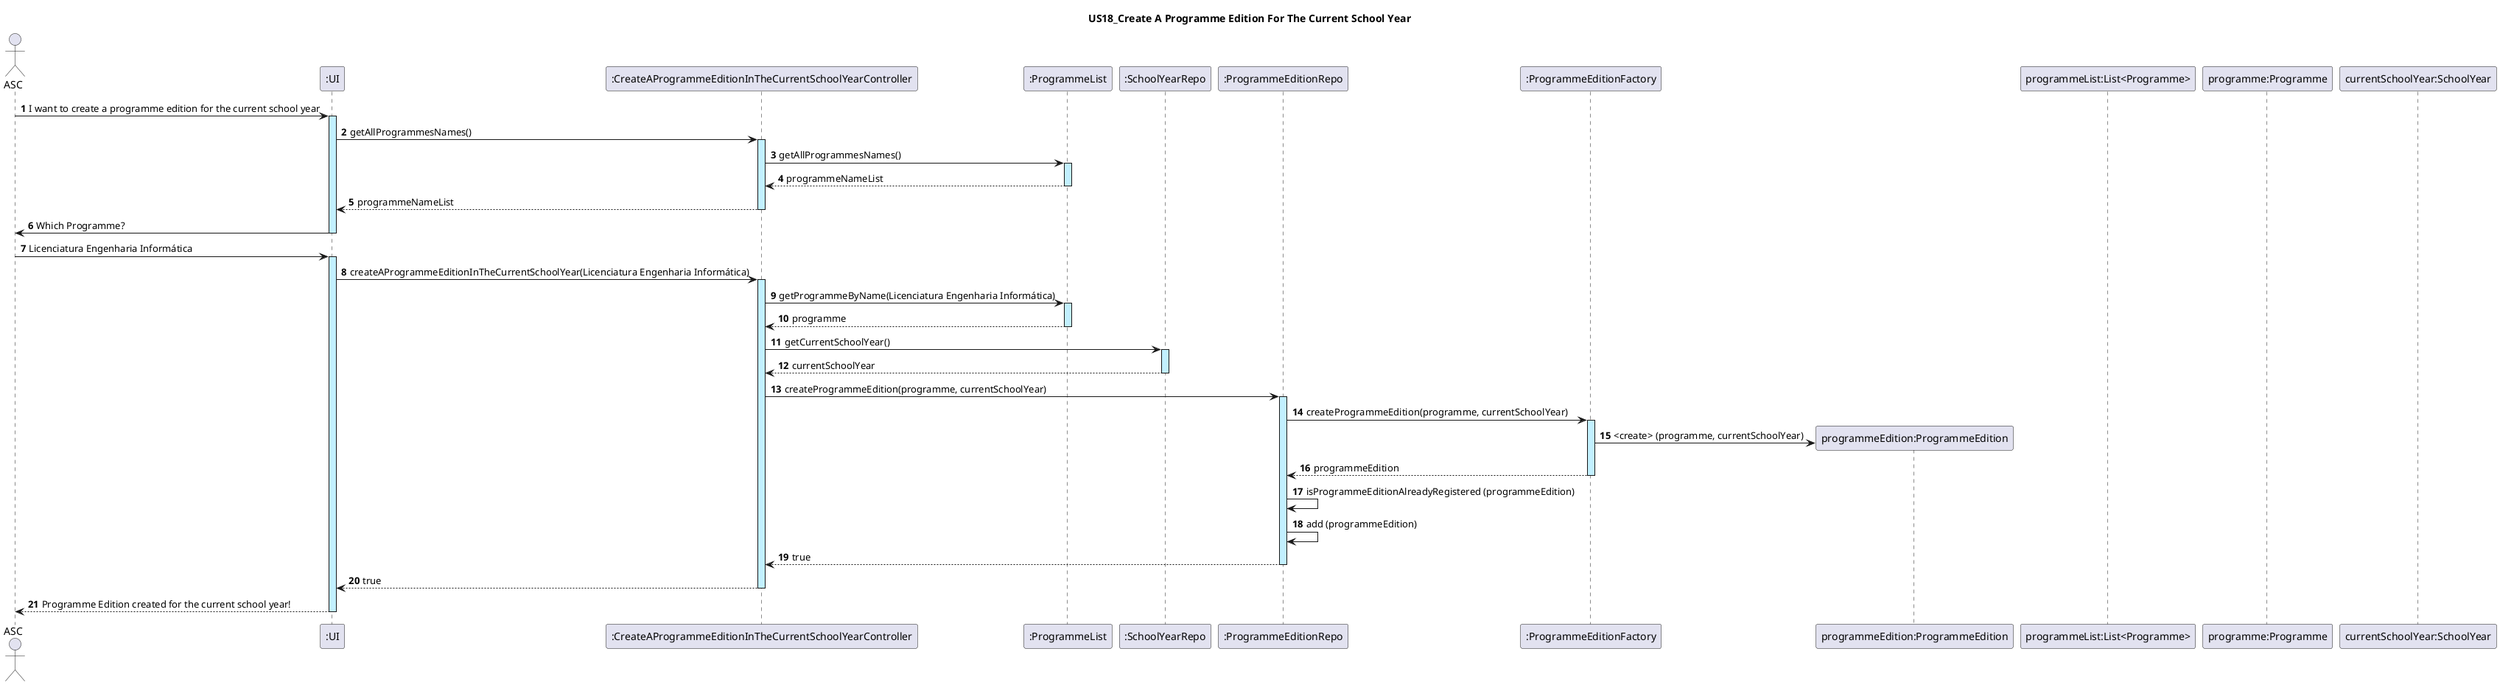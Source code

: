 @startuml
title : US18_Create A Programme Edition For The Current School Year
autonumber
Actor ASC

participant ":UI" as UI
participant ":CreateAProgrammeEditionInTheCurrentSchoolYearController" as CPEC
participant ":ProgrammeList" as PL
participant ":SchoolYearRepo" as SYR
participant ":ProgrammeEditionRepo" as PER
participant ":ProgrammeEditionFactory" as PEF

ASC -> UI ++ #application : I want to create a programme edition for the current school year
UI -> CPEC ++ #application : getAllProgrammesNames()
CPEC -> PL ++ #application : getAllProgrammesNames()
PL --> CPEC -- : programmeNameList
CPEC --> UI -- : programmeNameList
UI -> ASC --  : Which Programme?
ASC -> UI ++ #application : Licenciatura Engenharia Informática
UI -> CPEC ++ #application : createAProgrammeEditionInTheCurrentSchoolYear(Licenciatura Engenharia Informática)

CPEC -> PL ++ #application : getProgrammeByName(Licenciatura Engenharia Informática)
PL --> CPEC -- : programme
CPEC -> SYR ++ #application : getCurrentSchoolYear()
SYR --> CPEC : currentSchoolYear
SYR --
CPEC -> PER ++ #application : createProgrammeEdition(programme, currentSchoolYear)
PER -> PEF ++ #application : createProgrammeEdition(programme, currentSchoolYear)
create "programmeEdition:ProgrammeEdition" as PE
PEF -> PE : <create> (programme, currentSchoolYear)
PEF --> PER : programmeEdition
PEF--
PER -> PER : isProgrammeEditionAlreadyRegistered (programmeEdition)
PER -> PER : add (programmeEdition)
PER --> CPEC : true
PER --
CPEC --> UI : true
CPEC --
UI --> ASC -- : Programme Edition created for the current school year!
participant "programmeList:List<Programme>"
participant "programme:Programme"
participant "currentSchoolYear:SchoolYear"
@enduml